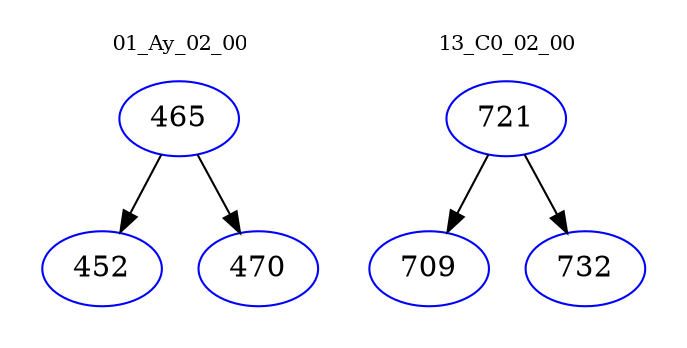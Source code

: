 digraph{
subgraph cluster_0 {
color = white
label = "01_Ay_02_00";
fontsize=10;
T0_465 [label="465", color="blue"]
T0_465 -> T0_452 [color="black"]
T0_452 [label="452", color="blue"]
T0_465 -> T0_470 [color="black"]
T0_470 [label="470", color="blue"]
}
subgraph cluster_1 {
color = white
label = "13_C0_02_00";
fontsize=10;
T1_721 [label="721", color="blue"]
T1_721 -> T1_709 [color="black"]
T1_709 [label="709", color="blue"]
T1_721 -> T1_732 [color="black"]
T1_732 [label="732", color="blue"]
}
}
